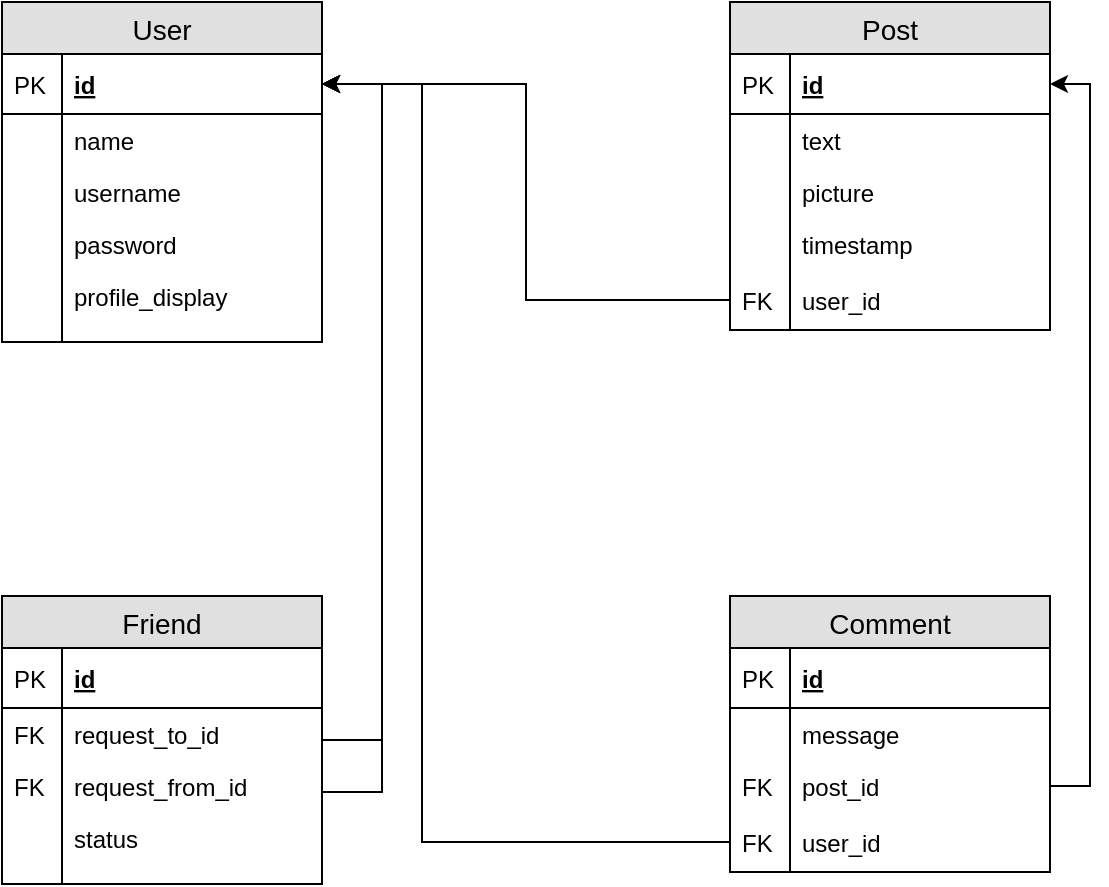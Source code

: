 <mxfile version="12.8.8" type="device"><diagram id="GSDcxFaiA67uHwX4oeFu" name="Page-1"><mxGraphModel dx="642" dy="762" grid="1" gridSize="10" guides="1" tooltips="1" connect="1" arrows="1" fold="1" page="1" pageScale="1" pageWidth="827" pageHeight="1169" math="0" shadow="0"><root><mxCell id="0"/><mxCell id="1" parent="0"/><mxCell id="l_dVrgqIkUkTvUxpNHJw-1" value="User" style="swimlane;fontStyle=0;childLayout=stackLayout;horizontal=1;startSize=26;fillColor=#e0e0e0;horizontalStack=0;resizeParent=1;resizeParentMax=0;resizeLast=0;collapsible=1;marginBottom=0;swimlaneFillColor=#ffffff;align=center;fontSize=14;" vertex="1" parent="1"><mxGeometry x="50" y="110" width="160" height="170" as="geometry"/></mxCell><mxCell id="l_dVrgqIkUkTvUxpNHJw-2" value="id" style="shape=partialRectangle;top=0;left=0;right=0;bottom=1;align=left;verticalAlign=middle;fillColor=none;spacingLeft=34;spacingRight=4;overflow=hidden;rotatable=0;points=[[0,0.5],[1,0.5]];portConstraint=eastwest;dropTarget=0;fontStyle=5;fontSize=12;" vertex="1" parent="l_dVrgqIkUkTvUxpNHJw-1"><mxGeometry y="26" width="160" height="30" as="geometry"/></mxCell><mxCell id="l_dVrgqIkUkTvUxpNHJw-3" value="PK" style="shape=partialRectangle;top=0;left=0;bottom=0;fillColor=none;align=left;verticalAlign=middle;spacingLeft=4;spacingRight=4;overflow=hidden;rotatable=0;points=[];portConstraint=eastwest;part=1;fontSize=12;" vertex="1" connectable="0" parent="l_dVrgqIkUkTvUxpNHJw-2"><mxGeometry width="30" height="30" as="geometry"/></mxCell><mxCell id="l_dVrgqIkUkTvUxpNHJw-4" value="name" style="shape=partialRectangle;top=0;left=0;right=0;bottom=0;align=left;verticalAlign=top;fillColor=none;spacingLeft=34;spacingRight=4;overflow=hidden;rotatable=0;points=[[0,0.5],[1,0.5]];portConstraint=eastwest;dropTarget=0;fontSize=12;" vertex="1" parent="l_dVrgqIkUkTvUxpNHJw-1"><mxGeometry y="56" width="160" height="26" as="geometry"/></mxCell><mxCell id="l_dVrgqIkUkTvUxpNHJw-5" value="" style="shape=partialRectangle;top=0;left=0;bottom=0;fillColor=none;align=left;verticalAlign=top;spacingLeft=4;spacingRight=4;overflow=hidden;rotatable=0;points=[];portConstraint=eastwest;part=1;fontSize=12;" vertex="1" connectable="0" parent="l_dVrgqIkUkTvUxpNHJw-4"><mxGeometry width="30" height="26" as="geometry"/></mxCell><mxCell id="l_dVrgqIkUkTvUxpNHJw-6" value="username" style="shape=partialRectangle;top=0;left=0;right=0;bottom=0;align=left;verticalAlign=top;fillColor=none;spacingLeft=34;spacingRight=4;overflow=hidden;rotatable=0;points=[[0,0.5],[1,0.5]];portConstraint=eastwest;dropTarget=0;fontSize=12;" vertex="1" parent="l_dVrgqIkUkTvUxpNHJw-1"><mxGeometry y="82" width="160" height="26" as="geometry"/></mxCell><mxCell id="l_dVrgqIkUkTvUxpNHJw-7" value="" style="shape=partialRectangle;top=0;left=0;bottom=0;fillColor=none;align=left;verticalAlign=top;spacingLeft=4;spacingRight=4;overflow=hidden;rotatable=0;points=[];portConstraint=eastwest;part=1;fontSize=12;" vertex="1" connectable="0" parent="l_dVrgqIkUkTvUxpNHJw-6"><mxGeometry width="30" height="26" as="geometry"/></mxCell><mxCell id="l_dVrgqIkUkTvUxpNHJw-8" value="password" style="shape=partialRectangle;top=0;left=0;right=0;bottom=0;align=left;verticalAlign=top;fillColor=none;spacingLeft=34;spacingRight=4;overflow=hidden;rotatable=0;points=[[0,0.5],[1,0.5]];portConstraint=eastwest;dropTarget=0;fontSize=12;" vertex="1" parent="l_dVrgqIkUkTvUxpNHJw-1"><mxGeometry y="108" width="160" height="26" as="geometry"/></mxCell><mxCell id="l_dVrgqIkUkTvUxpNHJw-9" value="" style="shape=partialRectangle;top=0;left=0;bottom=0;fillColor=none;align=left;verticalAlign=top;spacingLeft=4;spacingRight=4;overflow=hidden;rotatable=0;points=[];portConstraint=eastwest;part=1;fontSize=12;" vertex="1" connectable="0" parent="l_dVrgqIkUkTvUxpNHJw-8"><mxGeometry width="30" height="26" as="geometry"/></mxCell><mxCell id="l_dVrgqIkUkTvUxpNHJw-12" value="profile_display" style="shape=partialRectangle;top=0;left=0;right=0;bottom=0;align=left;verticalAlign=top;fillColor=none;spacingLeft=34;spacingRight=4;overflow=hidden;rotatable=0;points=[[0,0.5],[1,0.5]];portConstraint=eastwest;dropTarget=0;fontSize=12;" vertex="1" parent="l_dVrgqIkUkTvUxpNHJw-1"><mxGeometry y="134" width="160" height="26" as="geometry"/></mxCell><mxCell id="l_dVrgqIkUkTvUxpNHJw-13" value="" style="shape=partialRectangle;top=0;left=0;bottom=0;fillColor=none;align=left;verticalAlign=top;spacingLeft=4;spacingRight=4;overflow=hidden;rotatable=0;points=[];portConstraint=eastwest;part=1;fontSize=12;" vertex="1" connectable="0" parent="l_dVrgqIkUkTvUxpNHJw-12"><mxGeometry width="30" height="26" as="geometry"/></mxCell><mxCell id="l_dVrgqIkUkTvUxpNHJw-10" value="" style="shape=partialRectangle;top=0;left=0;right=0;bottom=0;align=left;verticalAlign=top;fillColor=none;spacingLeft=34;spacingRight=4;overflow=hidden;rotatable=0;points=[[0,0.5],[1,0.5]];portConstraint=eastwest;dropTarget=0;fontSize=12;" vertex="1" parent="l_dVrgqIkUkTvUxpNHJw-1"><mxGeometry y="160" width="160" height="10" as="geometry"/></mxCell><mxCell id="l_dVrgqIkUkTvUxpNHJw-11" value="" style="shape=partialRectangle;top=0;left=0;bottom=0;fillColor=none;align=left;verticalAlign=top;spacingLeft=4;spacingRight=4;overflow=hidden;rotatable=0;points=[];portConstraint=eastwest;part=1;fontSize=12;" vertex="1" connectable="0" parent="l_dVrgqIkUkTvUxpNHJw-10"><mxGeometry width="30" height="10" as="geometry"/></mxCell><mxCell id="l_dVrgqIkUkTvUxpNHJw-14" value="Post" style="swimlane;fontStyle=0;childLayout=stackLayout;horizontal=1;startSize=26;fillColor=#e0e0e0;horizontalStack=0;resizeParent=1;resizeParentMax=0;resizeLast=0;collapsible=1;marginBottom=0;swimlaneFillColor=#ffffff;align=center;fontSize=14;" vertex="1" parent="1"><mxGeometry x="414" y="110" width="160" height="164" as="geometry"/></mxCell><mxCell id="l_dVrgqIkUkTvUxpNHJw-15" value="id" style="shape=partialRectangle;top=0;left=0;right=0;bottom=1;align=left;verticalAlign=middle;fillColor=none;spacingLeft=34;spacingRight=4;overflow=hidden;rotatable=0;points=[[0,0.5],[1,0.5]];portConstraint=eastwest;dropTarget=0;fontStyle=5;fontSize=12;" vertex="1" parent="l_dVrgqIkUkTvUxpNHJw-14"><mxGeometry y="26" width="160" height="30" as="geometry"/></mxCell><mxCell id="l_dVrgqIkUkTvUxpNHJw-16" value="PK" style="shape=partialRectangle;top=0;left=0;bottom=0;fillColor=none;align=left;verticalAlign=middle;spacingLeft=4;spacingRight=4;overflow=hidden;rotatable=0;points=[];portConstraint=eastwest;part=1;fontSize=12;" vertex="1" connectable="0" parent="l_dVrgqIkUkTvUxpNHJw-15"><mxGeometry width="30" height="30" as="geometry"/></mxCell><mxCell id="l_dVrgqIkUkTvUxpNHJw-17" value="text" style="shape=partialRectangle;top=0;left=0;right=0;bottom=0;align=left;verticalAlign=top;fillColor=none;spacingLeft=34;spacingRight=4;overflow=hidden;rotatable=0;points=[[0,0.5],[1,0.5]];portConstraint=eastwest;dropTarget=0;fontSize=12;" vertex="1" parent="l_dVrgqIkUkTvUxpNHJw-14"><mxGeometry y="56" width="160" height="26" as="geometry"/></mxCell><mxCell id="l_dVrgqIkUkTvUxpNHJw-18" value="" style="shape=partialRectangle;top=0;left=0;bottom=0;fillColor=none;align=left;verticalAlign=top;spacingLeft=4;spacingRight=4;overflow=hidden;rotatable=0;points=[];portConstraint=eastwest;part=1;fontSize=12;" vertex="1" connectable="0" parent="l_dVrgqIkUkTvUxpNHJw-17"><mxGeometry width="30" height="26" as="geometry"/></mxCell><mxCell id="l_dVrgqIkUkTvUxpNHJw-19" value="picture" style="shape=partialRectangle;top=0;left=0;right=0;bottom=0;align=left;verticalAlign=top;fillColor=none;spacingLeft=34;spacingRight=4;overflow=hidden;rotatable=0;points=[[0,0.5],[1,0.5]];portConstraint=eastwest;dropTarget=0;fontSize=12;" vertex="1" parent="l_dVrgqIkUkTvUxpNHJw-14"><mxGeometry y="82" width="160" height="26" as="geometry"/></mxCell><mxCell id="l_dVrgqIkUkTvUxpNHJw-20" value="" style="shape=partialRectangle;top=0;left=0;bottom=0;fillColor=none;align=left;verticalAlign=top;spacingLeft=4;spacingRight=4;overflow=hidden;rotatable=0;points=[];portConstraint=eastwest;part=1;fontSize=12;" vertex="1" connectable="0" parent="l_dVrgqIkUkTvUxpNHJw-19"><mxGeometry width="30" height="26" as="geometry"/></mxCell><mxCell id="l_dVrgqIkUkTvUxpNHJw-21" value="timestamp" style="shape=partialRectangle;top=0;left=0;right=0;bottom=0;align=left;verticalAlign=top;fillColor=none;spacingLeft=34;spacingRight=4;overflow=hidden;rotatable=0;points=[[0,0.5],[1,0.5]];portConstraint=eastwest;dropTarget=0;fontSize=12;" vertex="1" parent="l_dVrgqIkUkTvUxpNHJw-14"><mxGeometry y="108" width="160" height="26" as="geometry"/></mxCell><mxCell id="l_dVrgqIkUkTvUxpNHJw-22" value="" style="shape=partialRectangle;top=0;left=0;bottom=0;fillColor=none;align=left;verticalAlign=top;spacingLeft=4;spacingRight=4;overflow=hidden;rotatable=0;points=[];portConstraint=eastwest;part=1;fontSize=12;" vertex="1" connectable="0" parent="l_dVrgqIkUkTvUxpNHJw-21"><mxGeometry width="30" height="26" as="geometry"/></mxCell><mxCell id="l_dVrgqIkUkTvUxpNHJw-27" value="user_id" style="shape=partialRectangle;top=0;left=0;right=0;bottom=1;align=left;verticalAlign=middle;fillColor=none;spacingLeft=34;spacingRight=4;overflow=hidden;rotatable=0;points=[[0,0.5],[1,0.5]];portConstraint=eastwest;dropTarget=0;fontStyle=0;fontSize=12;" vertex="1" parent="l_dVrgqIkUkTvUxpNHJw-14"><mxGeometry y="134" width="160" height="30" as="geometry"/></mxCell><mxCell id="l_dVrgqIkUkTvUxpNHJw-28" value="FK" style="shape=partialRectangle;top=0;left=0;bottom=0;fillColor=none;align=left;verticalAlign=middle;spacingLeft=4;spacingRight=4;overflow=hidden;rotatable=0;points=[];portConstraint=eastwest;part=1;fontSize=12;" vertex="1" connectable="0" parent="l_dVrgqIkUkTvUxpNHJw-27"><mxGeometry width="30" height="30" as="geometry"/></mxCell><mxCell id="l_dVrgqIkUkTvUxpNHJw-29" style="edgeStyle=orthogonalEdgeStyle;rounded=0;orthogonalLoop=1;jettySize=auto;html=1;exitX=0;exitY=0.5;exitDx=0;exitDy=0;" edge="1" parent="1" source="l_dVrgqIkUkTvUxpNHJw-27" target="l_dVrgqIkUkTvUxpNHJw-2"><mxGeometry relative="1" as="geometry"/></mxCell><mxCell id="l_dVrgqIkUkTvUxpNHJw-43" style="edgeStyle=orthogonalEdgeStyle;rounded=0;orthogonalLoop=1;jettySize=auto;html=1;exitX=1;exitY=0.5;exitDx=0;exitDy=0;entryX=1;entryY=0.5;entryDx=0;entryDy=0;" edge="1" parent="1" source="l_dVrgqIkUkTvUxpNHJw-82" target="l_dVrgqIkUkTvUxpNHJw-15"><mxGeometry relative="1" as="geometry"/></mxCell><mxCell id="l_dVrgqIkUkTvUxpNHJw-44" style="edgeStyle=orthogonalEdgeStyle;rounded=0;orthogonalLoop=1;jettySize=auto;html=1;entryX=1;entryY=0.5;entryDx=0;entryDy=0;exitX=0;exitY=0.5;exitDx=0;exitDy=0;" edge="1" parent="1" source="l_dVrgqIkUkTvUxpNHJw-39" target="l_dVrgqIkUkTvUxpNHJw-2"><mxGeometry relative="1" as="geometry"><mxPoint x="390" y="550" as="sourcePoint"/><Array as="points"><mxPoint x="260" y="530"/><mxPoint x="260" y="151"/></Array></mxGeometry></mxCell><mxCell id="l_dVrgqIkUkTvUxpNHJw-107" style="edgeStyle=orthogonalEdgeStyle;rounded=0;orthogonalLoop=1;jettySize=auto;html=1;exitX=1;exitY=0.5;exitDx=0;exitDy=0;entryX=1;entryY=0.5;entryDx=0;entryDy=0;" edge="1" parent="1" source="l_dVrgqIkUkTvUxpNHJw-103" target="l_dVrgqIkUkTvUxpNHJw-2"><mxGeometry relative="1" as="geometry"><Array as="points"><mxPoint x="240" y="479"/><mxPoint x="240" y="151"/></Array></mxGeometry></mxCell><mxCell id="l_dVrgqIkUkTvUxpNHJw-108" style="edgeStyle=orthogonalEdgeStyle;rounded=0;orthogonalLoop=1;jettySize=auto;html=1;exitX=1;exitY=0.5;exitDx=0;exitDy=0;entryX=1;entryY=0.5;entryDx=0;entryDy=0;" edge="1" parent="1" source="l_dVrgqIkUkTvUxpNHJw-105" target="l_dVrgqIkUkTvUxpNHJw-2"><mxGeometry relative="1" as="geometry"><Array as="points"><mxPoint x="240" y="505"/><mxPoint x="240" y="151"/></Array></mxGeometry></mxCell><mxCell id="l_dVrgqIkUkTvUxpNHJw-84" value="Friend" style="swimlane;fontStyle=0;childLayout=stackLayout;horizontal=1;startSize=26;fillColor=#e0e0e0;horizontalStack=0;resizeParent=1;resizeParentMax=0;resizeLast=0;collapsible=1;marginBottom=0;swimlaneFillColor=#ffffff;align=center;fontSize=14;" vertex="1" parent="1"><mxGeometry x="50" y="407" width="160" height="144" as="geometry"/></mxCell><mxCell id="l_dVrgqIkUkTvUxpNHJw-85" value="id" style="shape=partialRectangle;top=0;left=0;right=0;bottom=1;align=left;verticalAlign=middle;fillColor=none;spacingLeft=34;spacingRight=4;overflow=hidden;rotatable=0;points=[[0,0.5],[1,0.5]];portConstraint=eastwest;dropTarget=0;fontStyle=5;fontSize=12;" vertex="1" parent="l_dVrgqIkUkTvUxpNHJw-84"><mxGeometry y="26" width="160" height="30" as="geometry"/></mxCell><mxCell id="l_dVrgqIkUkTvUxpNHJw-86" value="PK" style="shape=partialRectangle;top=0;left=0;bottom=0;fillColor=none;align=left;verticalAlign=middle;spacingLeft=4;spacingRight=4;overflow=hidden;rotatable=0;points=[];portConstraint=eastwest;part=1;fontSize=12;" vertex="1" connectable="0" parent="l_dVrgqIkUkTvUxpNHJw-85"><mxGeometry width="30" height="30" as="geometry"/></mxCell><mxCell id="l_dVrgqIkUkTvUxpNHJw-103" value="request_to_id" style="shape=partialRectangle;top=0;left=0;right=0;bottom=0;align=left;verticalAlign=top;fillColor=none;spacingLeft=34;spacingRight=4;overflow=hidden;rotatable=0;points=[[0,0.5],[1,0.5]];portConstraint=eastwest;dropTarget=0;fontSize=12;" vertex="1" parent="l_dVrgqIkUkTvUxpNHJw-84"><mxGeometry y="56" width="160" height="26" as="geometry"/></mxCell><mxCell id="l_dVrgqIkUkTvUxpNHJw-104" value="FK" style="shape=partialRectangle;top=0;left=0;bottom=0;fillColor=none;align=left;verticalAlign=top;spacingLeft=4;spacingRight=4;overflow=hidden;rotatable=0;points=[];portConstraint=eastwest;part=1;fontSize=12;" vertex="1" connectable="0" parent="l_dVrgqIkUkTvUxpNHJw-103"><mxGeometry width="30" height="26" as="geometry"/></mxCell><mxCell id="l_dVrgqIkUkTvUxpNHJw-105" value="request_from_id" style="shape=partialRectangle;top=0;left=0;right=0;bottom=0;align=left;verticalAlign=top;fillColor=none;spacingLeft=34;spacingRight=4;overflow=hidden;rotatable=0;points=[[0,0.5],[1,0.5]];portConstraint=eastwest;dropTarget=0;fontSize=12;" vertex="1" parent="l_dVrgqIkUkTvUxpNHJw-84"><mxGeometry y="82" width="160" height="26" as="geometry"/></mxCell><mxCell id="l_dVrgqIkUkTvUxpNHJw-106" value="FK" style="shape=partialRectangle;top=0;left=0;bottom=0;fillColor=none;align=left;verticalAlign=top;spacingLeft=4;spacingRight=4;overflow=hidden;rotatable=0;points=[];portConstraint=eastwest;part=1;fontSize=12;" vertex="1" connectable="0" parent="l_dVrgqIkUkTvUxpNHJw-105"><mxGeometry width="30" height="26" as="geometry"/></mxCell><mxCell id="l_dVrgqIkUkTvUxpNHJw-87" value="status" style="shape=partialRectangle;top=0;left=0;right=0;bottom=0;align=left;verticalAlign=top;fillColor=none;spacingLeft=34;spacingRight=4;overflow=hidden;rotatable=0;points=[[0,0.5],[1,0.5]];portConstraint=eastwest;dropTarget=0;fontSize=12;" vertex="1" parent="l_dVrgqIkUkTvUxpNHJw-84"><mxGeometry y="108" width="160" height="26" as="geometry"/></mxCell><mxCell id="l_dVrgqIkUkTvUxpNHJw-88" value="" style="shape=partialRectangle;top=0;left=0;bottom=0;fillColor=none;align=left;verticalAlign=top;spacingLeft=4;spacingRight=4;overflow=hidden;rotatable=0;points=[];portConstraint=eastwest;part=1;fontSize=12;" vertex="1" connectable="0" parent="l_dVrgqIkUkTvUxpNHJw-87"><mxGeometry width="30" height="26" as="geometry"/></mxCell><mxCell id="l_dVrgqIkUkTvUxpNHJw-100" value="" style="shape=partialRectangle;top=0;left=0;right=0;bottom=0;align=left;verticalAlign=top;fillColor=none;spacingLeft=34;spacingRight=4;overflow=hidden;rotatable=0;points=[[0,0.5],[1,0.5]];portConstraint=eastwest;dropTarget=0;fontSize=12;" vertex="1" parent="l_dVrgqIkUkTvUxpNHJw-84"><mxGeometry y="134" width="160" height="10" as="geometry"/></mxCell><mxCell id="l_dVrgqIkUkTvUxpNHJw-101" value="" style="shape=partialRectangle;top=0;left=0;bottom=0;fillColor=none;align=left;verticalAlign=top;spacingLeft=4;spacingRight=4;overflow=hidden;rotatable=0;points=[];portConstraint=eastwest;part=1;fontSize=12;" vertex="1" connectable="0" parent="l_dVrgqIkUkTvUxpNHJw-100"><mxGeometry width="30" height="10" as="geometry"/></mxCell><mxCell id="l_dVrgqIkUkTvUxpNHJw-30" value="Comment" style="swimlane;fontStyle=0;childLayout=stackLayout;horizontal=1;startSize=26;fillColor=#e0e0e0;horizontalStack=0;resizeParent=1;resizeParentMax=0;resizeLast=0;collapsible=1;marginBottom=0;swimlaneFillColor=#ffffff;align=center;fontSize=14;" vertex="1" parent="1"><mxGeometry x="414" y="407" width="160" height="138" as="geometry"><mxRectangle x="420" y="502" width="90" height="26" as="alternateBounds"/></mxGeometry></mxCell><mxCell id="l_dVrgqIkUkTvUxpNHJw-31" value="id" style="shape=partialRectangle;top=0;left=0;right=0;bottom=1;align=left;verticalAlign=middle;fillColor=none;spacingLeft=34;spacingRight=4;overflow=hidden;rotatable=0;points=[[0,0.5],[1,0.5]];portConstraint=eastwest;dropTarget=0;fontStyle=5;fontSize=12;" vertex="1" parent="l_dVrgqIkUkTvUxpNHJw-30"><mxGeometry y="26" width="160" height="30" as="geometry"/></mxCell><mxCell id="l_dVrgqIkUkTvUxpNHJw-32" value="PK" style="shape=partialRectangle;top=0;left=0;bottom=0;fillColor=none;align=left;verticalAlign=middle;spacingLeft=4;spacingRight=4;overflow=hidden;rotatable=0;points=[];portConstraint=eastwest;part=1;fontSize=12;" vertex="1" connectable="0" parent="l_dVrgqIkUkTvUxpNHJw-31"><mxGeometry width="30" height="30" as="geometry"/></mxCell><mxCell id="l_dVrgqIkUkTvUxpNHJw-33" value="message" style="shape=partialRectangle;top=0;left=0;right=0;bottom=0;align=left;verticalAlign=top;fillColor=none;spacingLeft=34;spacingRight=4;overflow=hidden;rotatable=0;points=[[0,0.5],[1,0.5]];portConstraint=eastwest;dropTarget=0;fontSize=12;" vertex="1" parent="l_dVrgqIkUkTvUxpNHJw-30"><mxGeometry y="56" width="160" height="26" as="geometry"/></mxCell><mxCell id="l_dVrgqIkUkTvUxpNHJw-34" value="" style="shape=partialRectangle;top=0;left=0;bottom=0;fillColor=none;align=left;verticalAlign=top;spacingLeft=4;spacingRight=4;overflow=hidden;rotatable=0;points=[];portConstraint=eastwest;part=1;fontSize=12;" vertex="1" connectable="0" parent="l_dVrgqIkUkTvUxpNHJw-33"><mxGeometry width="30" height="26" as="geometry"/></mxCell><mxCell id="l_dVrgqIkUkTvUxpNHJw-82" value="post_id" style="shape=partialRectangle;top=0;left=0;right=0;bottom=0;align=left;verticalAlign=top;fillColor=none;spacingLeft=34;spacingRight=4;overflow=hidden;rotatable=0;points=[[0,0.5],[1,0.5]];portConstraint=eastwest;dropTarget=0;fontSize=12;fontStyle=0" vertex="1" parent="l_dVrgqIkUkTvUxpNHJw-30"><mxGeometry y="82" width="160" height="26" as="geometry"/></mxCell><mxCell id="l_dVrgqIkUkTvUxpNHJw-83" value="FK" style="shape=partialRectangle;top=0;left=0;bottom=0;fillColor=none;align=left;verticalAlign=top;spacingLeft=4;spacingRight=4;overflow=hidden;rotatable=0;points=[];portConstraint=eastwest;part=1;fontSize=12;" vertex="1" connectable="0" parent="l_dVrgqIkUkTvUxpNHJw-82"><mxGeometry width="30" height="26" as="geometry"/></mxCell><mxCell id="l_dVrgqIkUkTvUxpNHJw-39" value="user_id" style="shape=partialRectangle;top=0;left=0;right=0;bottom=1;align=left;verticalAlign=middle;fillColor=none;spacingLeft=34;spacingRight=4;overflow=hidden;rotatable=0;points=[[0,0.5],[1,0.5]];portConstraint=eastwest;dropTarget=0;fontStyle=0;fontSize=12;" vertex="1" parent="l_dVrgqIkUkTvUxpNHJw-30"><mxGeometry y="108" width="160" height="30" as="geometry"/></mxCell><mxCell id="l_dVrgqIkUkTvUxpNHJw-40" value="FK" style="shape=partialRectangle;top=0;left=0;bottom=0;fillColor=none;align=left;verticalAlign=middle;spacingLeft=4;spacingRight=4;overflow=hidden;rotatable=0;points=[];portConstraint=eastwest;part=1;fontSize=12;" vertex="1" connectable="0" parent="l_dVrgqIkUkTvUxpNHJw-39"><mxGeometry width="30" height="30" as="geometry"/></mxCell></root></mxGraphModel></diagram></mxfile>